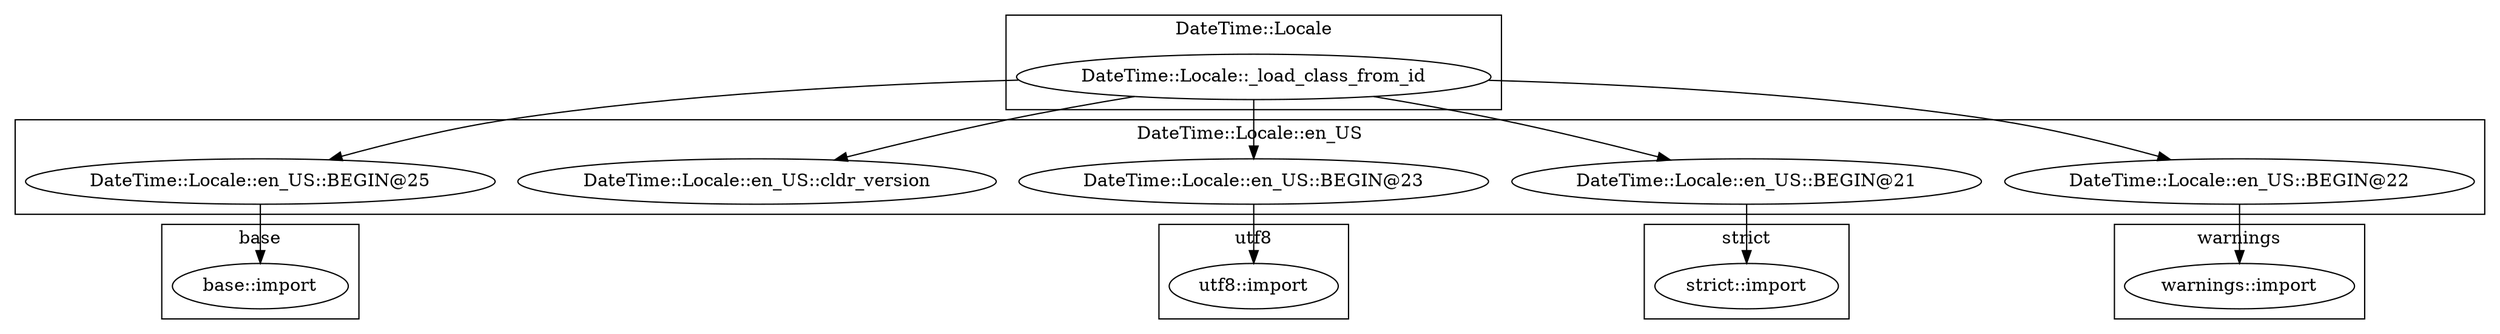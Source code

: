 digraph {
graph [overlap=false]
subgraph cluster_utf8 {
	label="utf8";
	"utf8::import";
}
subgraph cluster_DateTime_Locale_en_US {
	label="DateTime::Locale::en_US";
	"DateTime::Locale::en_US::BEGIN@25";
	"DateTime::Locale::en_US::BEGIN@23";
	"DateTime::Locale::en_US::BEGIN@21";
	"DateTime::Locale::en_US::cldr_version";
	"DateTime::Locale::en_US::BEGIN@22";
}
subgraph cluster_base {
	label="base";
	"base::import";
}
subgraph cluster_warnings {
	label="warnings";
	"warnings::import";
}
subgraph cluster_strict {
	label="strict";
	"strict::import";
}
subgraph cluster_DateTime_Locale {
	label="DateTime::Locale";
	"DateTime::Locale::_load_class_from_id";
}
"DateTime::Locale::_load_class_from_id" -> "DateTime::Locale::en_US::BEGIN@23";
"DateTime::Locale::_load_class_from_id" -> "DateTime::Locale::en_US::cldr_version";
"DateTime::Locale::en_US::BEGIN@25" -> "base::import";
"DateTime::Locale::en_US::BEGIN@22" -> "warnings::import";
"DateTime::Locale::en_US::BEGIN@23" -> "utf8::import";
"DateTime::Locale::en_US::BEGIN@21" -> "strict::import";
"DateTime::Locale::_load_class_from_id" -> "DateTime::Locale::en_US::BEGIN@25";
"DateTime::Locale::_load_class_from_id" -> "DateTime::Locale::en_US::BEGIN@22";
"DateTime::Locale::_load_class_from_id" -> "DateTime::Locale::en_US::BEGIN@21";
}
